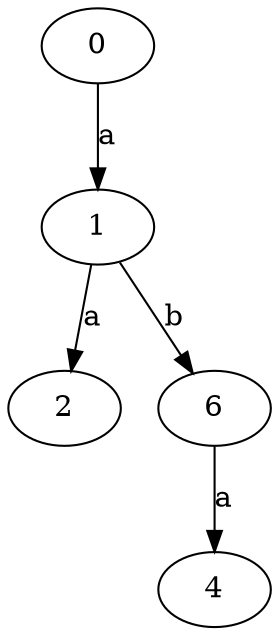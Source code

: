 strict digraph  {
1;
0;
2;
4;
6;
1 -> 2  [label=a];
1 -> 6  [label=b];
0 -> 1  [label=a];
6 -> 4  [label=a];
}
